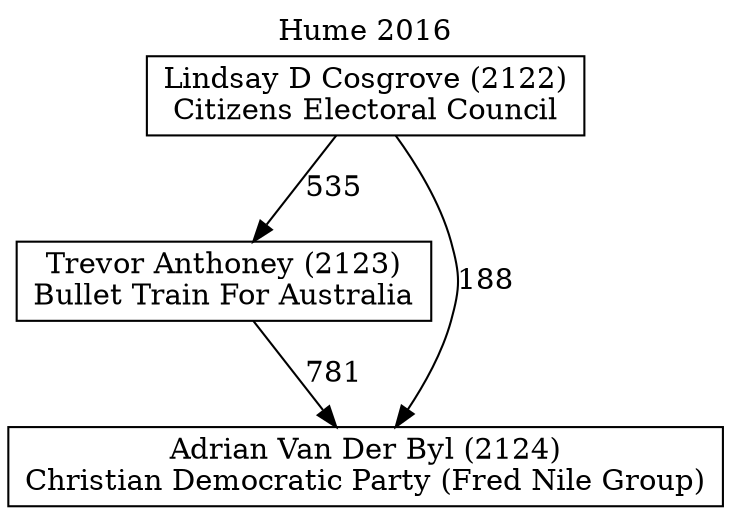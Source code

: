 // House preference flow
digraph "Adrian Van Der Byl (2124)_Hume_2016" {
	graph [label="Hume 2016" labelloc=t mclimit=10]
	node [shape=box]
	"Trevor Anthoney (2123)" [label="Trevor Anthoney (2123)
Bullet Train For Australia"]
	"Adrian Van Der Byl (2124)" [label="Adrian Van Der Byl (2124)
Christian Democratic Party (Fred Nile Group)"]
	"Lindsay D Cosgrove (2122)" [label="Lindsay D Cosgrove (2122)
Citizens Electoral Council"]
	"Lindsay D Cosgrove (2122)" -> "Trevor Anthoney (2123)" [label=535]
	"Trevor Anthoney (2123)" -> "Adrian Van Der Byl (2124)" [label=781]
	"Lindsay D Cosgrove (2122)" -> "Adrian Van Der Byl (2124)" [label=188]
}
